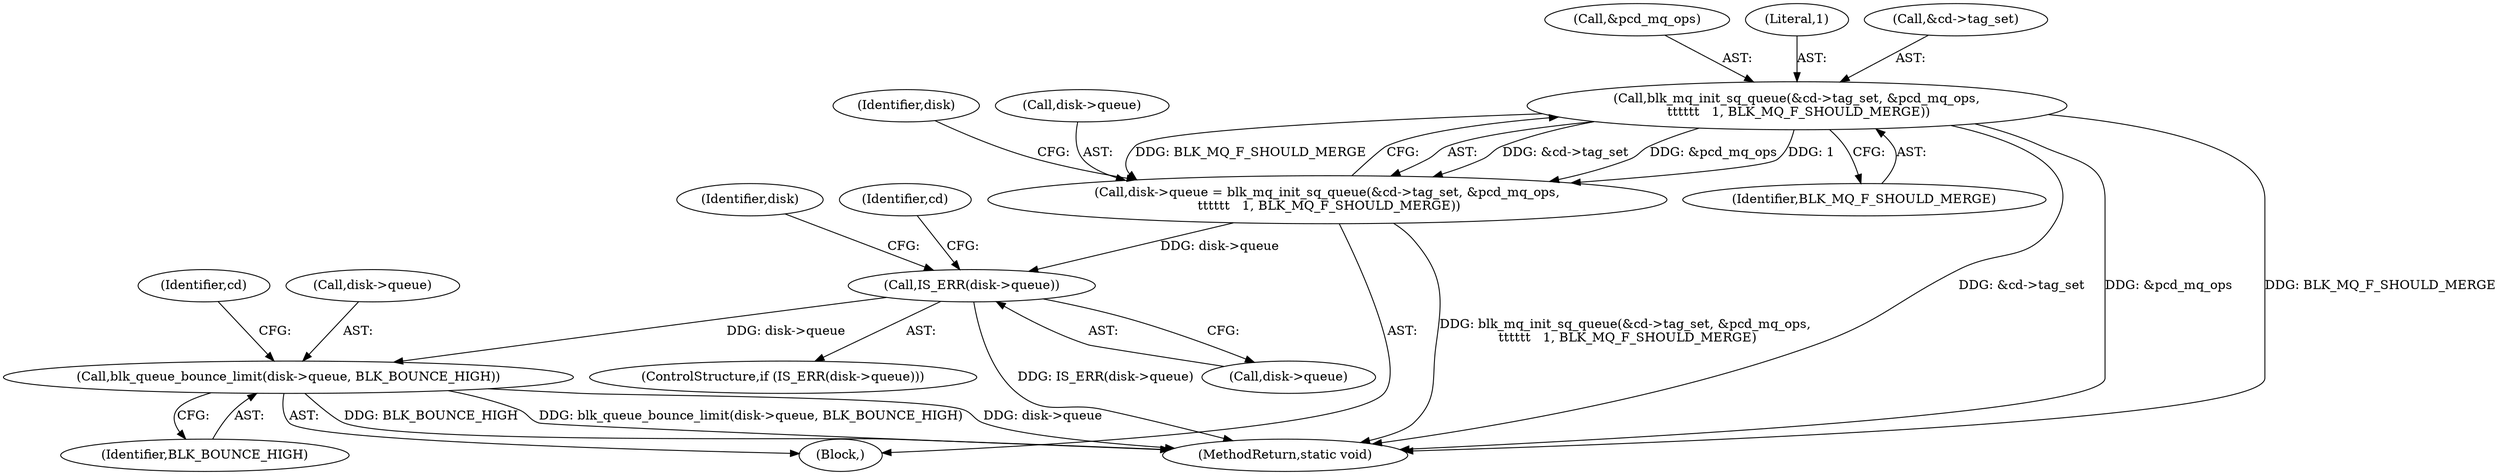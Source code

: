 digraph "0_linux_f0d1762554014ce0ae347b9f0d088f2c157c8c72_2@pointer" {
"1000139" [label="(Call,blk_mq_init_sq_queue(&cd->tag_set, &pcd_mq_ops,\n \t\t\t\t\t\t   1, BLK_MQ_F_SHOULD_MERGE))"];
"1000135" [label="(Call,disk->queue = blk_mq_init_sq_queue(&cd->tag_set, &pcd_mq_ops,\n \t\t\t\t\t\t   1, BLK_MQ_F_SHOULD_MERGE))"];
"1000149" [label="(Call,IS_ERR(disk->queue))"];
"1000174" [label="(Call,blk_queue_bounce_limit(disk->queue, BLK_BOUNCE_HIGH))"];
"1000144" [label="(Call,&pcd_mq_ops)"];
"1000149" [label="(Call,IS_ERR(disk->queue))"];
"1000125" [label="(Block,)"];
"1000155" [label="(Identifier,disk)"];
"1000135" [label="(Call,disk->queue = blk_mq_init_sq_queue(&cd->tag_set, &pcd_mq_ops,\n \t\t\t\t\t\t   1, BLK_MQ_F_SHOULD_MERGE))"];
"1000174" [label="(Call,blk_queue_bounce_limit(disk->queue, BLK_BOUNCE_HIGH))"];
"1000146" [label="(Literal,1)"];
"1000147" [label="(Identifier,BLK_MQ_F_SHOULD_MERGE)"];
"1000140" [label="(Call,&cd->tag_set)"];
"1000165" [label="(Identifier,cd)"];
"1000181" [label="(Identifier,cd)"];
"1000139" [label="(Call,blk_mq_init_sq_queue(&cd->tag_set, &pcd_mq_ops,\n \t\t\t\t\t\t   1, BLK_MQ_F_SHOULD_MERGE))"];
"1000315" [label="(MethodReturn,static void)"];
"1000150" [label="(Call,disk->queue)"];
"1000178" [label="(Identifier,BLK_BOUNCE_HIGH)"];
"1000151" [label="(Identifier,disk)"];
"1000175" [label="(Call,disk->queue)"];
"1000148" [label="(ControlStructure,if (IS_ERR(disk->queue)))"];
"1000136" [label="(Call,disk->queue)"];
"1000139" -> "1000135"  [label="AST: "];
"1000139" -> "1000147"  [label="CFG: "];
"1000140" -> "1000139"  [label="AST: "];
"1000144" -> "1000139"  [label="AST: "];
"1000146" -> "1000139"  [label="AST: "];
"1000147" -> "1000139"  [label="AST: "];
"1000135" -> "1000139"  [label="CFG: "];
"1000139" -> "1000315"  [label="DDG: &cd->tag_set"];
"1000139" -> "1000315"  [label="DDG: &pcd_mq_ops"];
"1000139" -> "1000315"  [label="DDG: BLK_MQ_F_SHOULD_MERGE"];
"1000139" -> "1000135"  [label="DDG: &cd->tag_set"];
"1000139" -> "1000135"  [label="DDG: &pcd_mq_ops"];
"1000139" -> "1000135"  [label="DDG: 1"];
"1000139" -> "1000135"  [label="DDG: BLK_MQ_F_SHOULD_MERGE"];
"1000135" -> "1000125"  [label="AST: "];
"1000136" -> "1000135"  [label="AST: "];
"1000151" -> "1000135"  [label="CFG: "];
"1000135" -> "1000315"  [label="DDG: blk_mq_init_sq_queue(&cd->tag_set, &pcd_mq_ops,\n \t\t\t\t\t\t   1, BLK_MQ_F_SHOULD_MERGE)"];
"1000135" -> "1000149"  [label="DDG: disk->queue"];
"1000149" -> "1000148"  [label="AST: "];
"1000149" -> "1000150"  [label="CFG: "];
"1000150" -> "1000149"  [label="AST: "];
"1000155" -> "1000149"  [label="CFG: "];
"1000165" -> "1000149"  [label="CFG: "];
"1000149" -> "1000315"  [label="DDG: IS_ERR(disk->queue)"];
"1000149" -> "1000174"  [label="DDG: disk->queue"];
"1000174" -> "1000125"  [label="AST: "];
"1000174" -> "1000178"  [label="CFG: "];
"1000175" -> "1000174"  [label="AST: "];
"1000178" -> "1000174"  [label="AST: "];
"1000181" -> "1000174"  [label="CFG: "];
"1000174" -> "1000315"  [label="DDG: BLK_BOUNCE_HIGH"];
"1000174" -> "1000315"  [label="DDG: blk_queue_bounce_limit(disk->queue, BLK_BOUNCE_HIGH)"];
"1000174" -> "1000315"  [label="DDG: disk->queue"];
}
